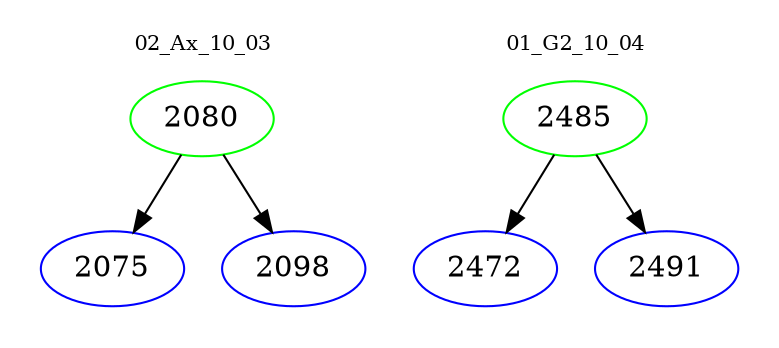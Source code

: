 digraph{
subgraph cluster_0 {
color = white
label = "02_Ax_10_03";
fontsize=10;
T0_2080 [label="2080", color="green"]
T0_2080 -> T0_2075 [color="black"]
T0_2075 [label="2075", color="blue"]
T0_2080 -> T0_2098 [color="black"]
T0_2098 [label="2098", color="blue"]
}
subgraph cluster_1 {
color = white
label = "01_G2_10_04";
fontsize=10;
T1_2485 [label="2485", color="green"]
T1_2485 -> T1_2472 [color="black"]
T1_2472 [label="2472", color="blue"]
T1_2485 -> T1_2491 [color="black"]
T1_2491 [label="2491", color="blue"]
}
}
